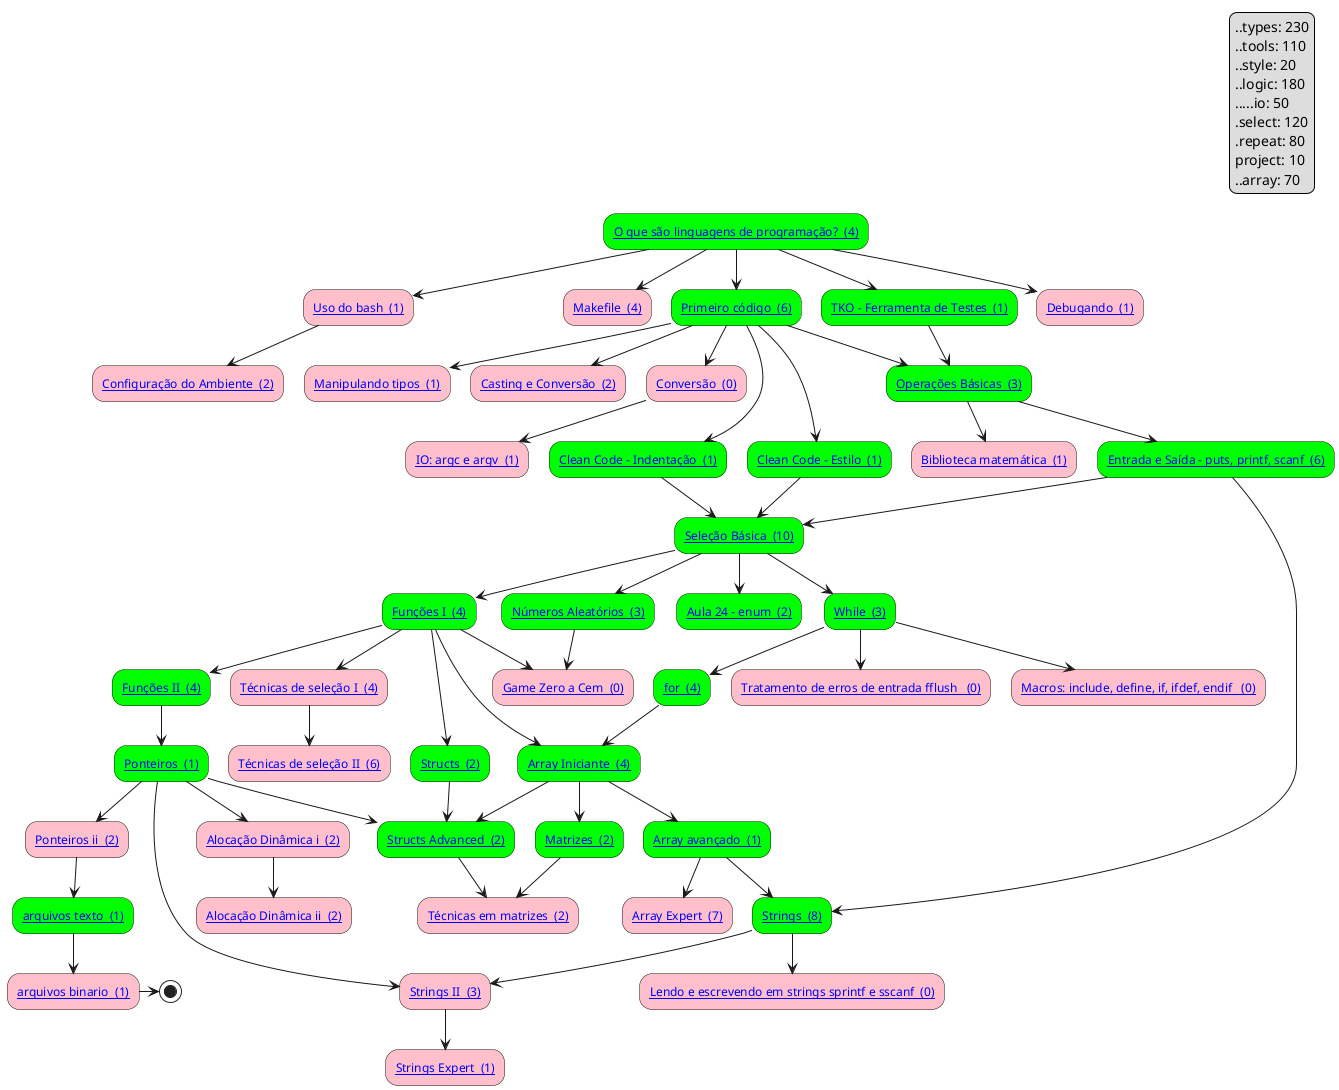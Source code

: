 @startuml graph
skinparam defaultFontName Hasklig
skinparam defaulttextalignment left
"[[https://github.com/senapk/c_is_fun/blob/main/graph/Readme.md#o-que-são-linguagens-de-programação- O que são linguagens de programação?  (4)]]" #lime --> "[[https://github.com/senapk/c_is_fun/blob/main/graph/Readme.md#uso-do-bash- Uso do bash  (1)]]" #pink
"[[https://github.com/senapk/c_is_fun/blob/main/graph/Readme.md#uso-do-bash- Uso do bash  (1)]]" #pink --> "[[https://github.com/senapk/c_is_fun/blob/main/graph/Readme.md#configuração-do-ambiente- Configuração do Ambiente  (2)]]" #pink
"[[https://github.com/senapk/c_is_fun/blob/main/graph/Readme.md#o-que-são-linguagens-de-programação- O que são linguagens de programação?  (4)]]" #lime --> "[[https://github.com/senapk/c_is_fun/blob/main/graph/Readme.md#makefile- Makefile  (4)]]" #pink
"[[https://github.com/senapk/c_is_fun/blob/main/graph/Readme.md#o-que-são-linguagens-de-programação- O que são linguagens de programação?  (4)]]" #lime --> "[[https://github.com/senapk/c_is_fun/blob/main/graph/Readme.md#primeiro-código- Primeiro código  (6)]]" #lime
"[[https://github.com/senapk/c_is_fun/blob/main/graph/Readme.md#entrada-e-saída---puts-printf-scanf- Entrada e Saída - puts, printf, scanf  (6)]]" #lime --> "[[https://github.com/senapk/c_is_fun/blob/main/graph/Readme.md#strings- Strings  (8)]]" #lime
"[[https://github.com/senapk/c_is_fun/blob/main/graph/Readme.md#primeiro-código- Primeiro código  (6)]]" #lime --> "[[https://github.com/senapk/c_is_fun/blob/main/graph/Readme.md#clean-code---estilo- Clean Code - Estilo  (1)]]" #lime
"[[https://github.com/senapk/c_is_fun/blob/main/graph/Readme.md#primeiro-código- Primeiro código  (6)]]" #lime --> "[[https://github.com/senapk/c_is_fun/blob/main/graph/Readme.md#clean-code---indentação- Clean Code - Indentação  (1)]]" #lime
"[[https://github.com/senapk/c_is_fun/blob/main/graph/Readme.md#primeiro-código- Primeiro código  (6)]]" #lime --> "[[https://github.com/senapk/c_is_fun/blob/main/graph/Readme.md#manipulando-tipos- Manipulando tipos  (1)]]" #pink
"[[https://github.com/senapk/c_is_fun/blob/main/graph/Readme.md#primeiro-código- Primeiro código  (6)]]" #lime --> "[[https://github.com/senapk/c_is_fun/blob/main/graph/Readme.md#casting-e-conversão- Casting e Conversão  (2)]]" #pink
"[[https://github.com/senapk/c_is_fun/blob/main/graph/Readme.md#primeiro-código- Primeiro código  (6)]]" #lime --> "[[https://github.com/senapk/c_is_fun/blob/main/graph/Readme.md#conversão- Conversão  (0)]]" #pink
"[[https://github.com/senapk/c_is_fun/blob/main/graph/Readme.md#primeiro-código- Primeiro código  (6)]]" #lime --> "[[https://github.com/senapk/c_is_fun/blob/main/graph/Readme.md#operações-básicas- Operações Básicas  (3)]]" #lime
"[[https://github.com/senapk/c_is_fun/blob/main/graph/Readme.md#tko---ferramenta-de-testes- TKO - Ferramenta de Testes  (1)]]" #lime --> "[[https://github.com/senapk/c_is_fun/blob/main/graph/Readme.md#operações-básicas- Operações Básicas  (3)]]" #lime
"[[https://github.com/senapk/c_is_fun/blob/main/graph/Readme.md#operações-básicas- Operações Básicas  (3)]]" #lime --> "[[https://github.com/senapk/c_is_fun/blob/main/graph/Readme.md#biblioteca-matemática- Biblioteca matemática  (1)]]" #pink
"[[https://github.com/senapk/c_is_fun/blob/main/graph/Readme.md#operações-básicas- Operações Básicas  (3)]]" #lime --> "[[https://github.com/senapk/c_is_fun/blob/main/graph/Readme.md#entrada-e-saída---puts-printf-scanf- Entrada e Saída - puts, printf, scanf  (6)]]" #lime
"[[https://github.com/senapk/c_is_fun/blob/main/graph/Readme.md#strings- Strings  (8)]]" #lime --> "[[https://github.com/senapk/c_is_fun/blob/main/graph/Readme.md#lendo-e-escrevendo-em-strings-sprintf-e-sscanf- Lendo e escrevendo em strings sprintf e sscanf  (0)]]" #pink
"[[https://github.com/senapk/c_is_fun/blob/main/graph/Readme.md#while- While  (3)]]" #lime --> "[[https://github.com/senapk/c_is_fun/blob/main/graph/Readme.md#tratamento-de-erros-de-entrada-fflush-- Tratamento de erros de entrada fflush   (0)]]" #pink
"[[https://github.com/senapk/c_is_fun/blob/main/graph/Readme.md#while- While  (3)]]" #lime --> "[[https://github.com/senapk/c_is_fun/blob/main/graph/Readme.md#macros-include-define-if-ifdef-endif-- Macros: include, define, if, ifdef, endif   (0)]]" #pink
"[[https://github.com/senapk/c_is_fun/blob/main/graph/Readme.md#o-que-são-linguagens-de-programação- O que são linguagens de programação?  (4)]]" #lime --> "[[https://github.com/senapk/c_is_fun/blob/main/graph/Readme.md#tko---ferramenta-de-testes- TKO - Ferramenta de Testes  (1)]]" #lime
"[[https://github.com/senapk/c_is_fun/blob/main/graph/Readme.md#entrada-e-saída---puts-printf-scanf- Entrada e Saída - puts, printf, scanf  (6)]]" #lime --> "[[https://github.com/senapk/c_is_fun/blob/main/graph/Readme.md#seleção-básica- Seleção Básica  (10)]]" #lime
"[[https://github.com/senapk/c_is_fun/blob/main/graph/Readme.md#clean-code---estilo- Clean Code - Estilo  (1)]]" #lime --> "[[https://github.com/senapk/c_is_fun/blob/main/graph/Readme.md#seleção-básica- Seleção Básica  (10)]]" #lime
"[[https://github.com/senapk/c_is_fun/blob/main/graph/Readme.md#clean-code---indentação- Clean Code - Indentação  (1)]]" #lime --> "[[https://github.com/senapk/c_is_fun/blob/main/graph/Readme.md#seleção-básica- Seleção Básica  (10)]]" #lime
"[[https://github.com/senapk/c_is_fun/blob/main/graph/Readme.md#o-que-são-linguagens-de-programação- O que são linguagens de programação?  (4)]]" #lime --> "[[https://github.com/senapk/c_is_fun/blob/main/graph/Readme.md#debugando- Debugando  (1)]]" #pink
"[[https://github.com/senapk/c_is_fun/blob/main/graph/Readme.md#funções-i- Funções I  (4)]]" #lime --> "[[https://github.com/senapk/c_is_fun/blob/main/graph/Readme.md#técnicas-de-seleção-i- Técnicas de seleção I  (4)]]" #pink
"[[https://github.com/senapk/c_is_fun/blob/main/graph/Readme.md#técnicas-de-seleção-i- Técnicas de seleção I  (4)]]" #pink --> "[[https://github.com/senapk/c_is_fun/blob/main/graph/Readme.md#técnicas-de-seleção-ii- Técnicas de seleção II  (6)]]" #pink
"[[https://github.com/senapk/c_is_fun/blob/main/graph/Readme.md#seleção-básica- Seleção Básica  (10)]]" #lime --> "[[https://github.com/senapk/c_is_fun/blob/main/graph/Readme.md#funções-i- Funções I  (4)]]" #lime
"[[https://github.com/senapk/c_is_fun/blob/main/graph/Readme.md#funções-i- Funções I  (4)]]" #lime --> "[[https://github.com/senapk/c_is_fun/blob/main/graph/Readme.md#funções-ii- Funções II  (4)]]" #lime
"[[https://github.com/senapk/c_is_fun/blob/main/graph/Readme.md#seleção-básica- Seleção Básica  (10)]]" #lime --> "[[https://github.com/senapk/c_is_fun/blob/main/graph/Readme.md#while- While  (3)]]" #lime
"[[https://github.com/senapk/c_is_fun/blob/main/graph/Readme.md#while- While  (3)]]" #lime --> "[[https://github.com/senapk/c_is_fun/blob/main/graph/Readme.md#for- for  (4)]]" #lime
"[[https://github.com/senapk/c_is_fun/blob/main/graph/Readme.md#seleção-básica- Seleção Básica  (10)]]" #lime --> "[[https://github.com/senapk/c_is_fun/blob/main/graph/Readme.md#números-aleatórios- Números Aleatórios  (3)]]" #lime
"[[https://github.com/senapk/c_is_fun/blob/main/graph/Readme.md#números-aleatórios- Números Aleatórios  (3)]]" #lime --> "[[https://github.com/senapk/c_is_fun/blob/main/graph/Readme.md#game-zero-a-cem- Game Zero a Cem  (0)]]" #pink
"[[https://github.com/senapk/c_is_fun/blob/main/graph/Readme.md#funções-i- Funções I  (4)]]" #lime --> "[[https://github.com/senapk/c_is_fun/blob/main/graph/Readme.md#game-zero-a-cem- Game Zero a Cem  (0)]]" #pink
"[[https://github.com/senapk/c_is_fun/blob/main/graph/Readme.md#conversão- Conversão  (0)]]" #pink --> "[[https://github.com/senapk/c_is_fun/blob/main/graph/Readme.md#io-argc-e-argv- IO: argc e argv  (1)]]" #pink
"[[https://github.com/senapk/c_is_fun/blob/main/graph/Readme.md#for- for  (4)]]" #lime --> "[[https://github.com/senapk/c_is_fun/blob/main/graph/Readme.md#array-iniciante- Array Iniciante  (4)]]" #lime
"[[https://github.com/senapk/c_is_fun/blob/main/graph/Readme.md#funções-i- Funções I  (4)]]" #lime --> "[[https://github.com/senapk/c_is_fun/blob/main/graph/Readme.md#array-iniciante- Array Iniciante  (4)]]" #lime
"[[https://github.com/senapk/c_is_fun/blob/main/graph/Readme.md#array-iniciante- Array Iniciante  (4)]]" #lime --> "[[https://github.com/senapk/c_is_fun/blob/main/graph/Readme.md#array-avançado- Array avançado  (1)]]" #lime
"[[https://github.com/senapk/c_is_fun/blob/main/graph/Readme.md#array-avançado- Array avançado  (1)]]" #lime --> "[[https://github.com/senapk/c_is_fun/blob/main/graph/Readme.md#array-expert- Array Expert  (7)]]" #pink
"[[https://github.com/senapk/c_is_fun/blob/main/graph/Readme.md#array-avançado- Array avançado  (1)]]" #lime --> "[[https://github.com/senapk/c_is_fun/blob/main/graph/Readme.md#strings- Strings  (8)]]" #lime
"[[https://github.com/senapk/c_is_fun/blob/main/graph/Readme.md#strings- Strings  (8)]]" #lime --> "[[https://github.com/senapk/c_is_fun/blob/main/graph/Readme.md#strings-ii- Strings II  (3)]]" #pink
"[[https://github.com/senapk/c_is_fun/blob/main/graph/Readme.md#ponteiros- Ponteiros  (1)]]" #lime --> "[[https://github.com/senapk/c_is_fun/blob/main/graph/Readme.md#strings-ii- Strings II  (3)]]" #pink
"[[https://github.com/senapk/c_is_fun/blob/main/graph/Readme.md#strings-ii- Strings II  (3)]]" #pink --> "[[https://github.com/senapk/c_is_fun/blob/main/graph/Readme.md#strings-expert- Strings Expert  (1)]]" #pink
"[[https://github.com/senapk/c_is_fun/blob/main/graph/Readme.md#funções-ii- Funções II  (4)]]" #lime --> "[[https://github.com/senapk/c_is_fun/blob/main/graph/Readme.md#ponteiros- Ponteiros  (1)]]" #lime
"[[https://github.com/senapk/c_is_fun/blob/main/graph/Readme.md#funções-i- Funções I  (4)]]" #lime --> "[[https://github.com/senapk/c_is_fun/blob/main/graph/Readme.md#structs- Structs  (2)]]" #lime
"[[https://github.com/senapk/c_is_fun/blob/main/graph/Readme.md#array-iniciante- Array Iniciante  (4)]]" #lime --> "[[https://github.com/senapk/c_is_fun/blob/main/graph/Readme.md#matrizes- Matrizes  (2)]]" #lime
"[[https://github.com/senapk/c_is_fun/blob/main/graph/Readme.md#matrizes- Matrizes  (2)]]" #lime --> "[[https://github.com/senapk/c_is_fun/blob/main/graph/Readme.md#técnicas-em-matrizes- Técnicas em matrizes  (2)]]" #pink
"[[https://github.com/senapk/c_is_fun/blob/main/graph/Readme.md#structs-advanced- Structs Advanced  (2)]]" #lime --> "[[https://github.com/senapk/c_is_fun/blob/main/graph/Readme.md#técnicas-em-matrizes- Técnicas em matrizes  (2)]]" #pink
"[[https://github.com/senapk/c_is_fun/blob/main/graph/Readme.md#ponteiros- Ponteiros  (1)]]" #lime --> "[[https://github.com/senapk/c_is_fun/blob/main/graph/Readme.md#structs-advanced- Structs Advanced  (2)]]" #lime
"[[https://github.com/senapk/c_is_fun/blob/main/graph/Readme.md#array-iniciante- Array Iniciante  (4)]]" #lime --> "[[https://github.com/senapk/c_is_fun/blob/main/graph/Readme.md#structs-advanced- Structs Advanced  (2)]]" #lime
"[[https://github.com/senapk/c_is_fun/blob/main/graph/Readme.md#structs- Structs  (2)]]" #lime --> "[[https://github.com/senapk/c_is_fun/blob/main/graph/Readme.md#structs-advanced- Structs Advanced  (2)]]" #lime
"[[https://github.com/senapk/c_is_fun/blob/main/graph/Readme.md#seleção-básica- Seleção Básica  (10)]]" #lime --> "[[https://github.com/senapk/c_is_fun/blob/main/graph/Readme.md#aula-24---enum- Aula 24 - enum  (2)]]" #lime
"[[https://github.com/senapk/c_is_fun/blob/main/graph/Readme.md#ponteiros- Ponteiros  (1)]]" #lime --> "[[https://github.com/senapk/c_is_fun/blob/main/graph/Readme.md#ponteiros-ii- Ponteiros ii  (2)]]" #pink
"[[https://github.com/senapk/c_is_fun/blob/main/graph/Readme.md#ponteiros- Ponteiros  (1)]]" #lime --> "[[https://github.com/senapk/c_is_fun/blob/main/graph/Readme.md#alocação-dinâmica-i- Alocação Dinâmica i  (2)]]" #pink
"[[https://github.com/senapk/c_is_fun/blob/main/graph/Readme.md#alocação-dinâmica-i- Alocação Dinâmica i  (2)]]" #pink --> "[[https://github.com/senapk/c_is_fun/blob/main/graph/Readme.md#alocação-dinâmica-ii- Alocação Dinâmica ii  (2)]]" #pink
"[[https://github.com/senapk/c_is_fun/blob/main/graph/Readme.md#ponteiros-ii- Ponteiros ii  (2)]]" #pink --> "[[https://github.com/senapk/c_is_fun/blob/main/graph/Readme.md#arquivos-texto- arquivos texto  (1)]]" #lime
"[[https://github.com/senapk/c_is_fun/blob/main/graph/Readme.md#arquivos-texto- arquivos texto  (1)]]" #lime --> "[[https://github.com/senapk/c_is_fun/blob/main/graph/Readme.md#arquivos-binario- arquivos binario  (1)]]" #pink
"[[https://github.com/senapk/c_is_fun/blob/main/graph/Readme.md#arquivos-binario- arquivos binario  (1)]]" #pink -> (*)
legend top right
  ..types: 230
  ..tools: 110
  ..style: 20
  ..logic: 180
  .....io: 50
  .select: 120
  .repeat: 80
  project: 10
  ..array: 70
end legend
@enduml